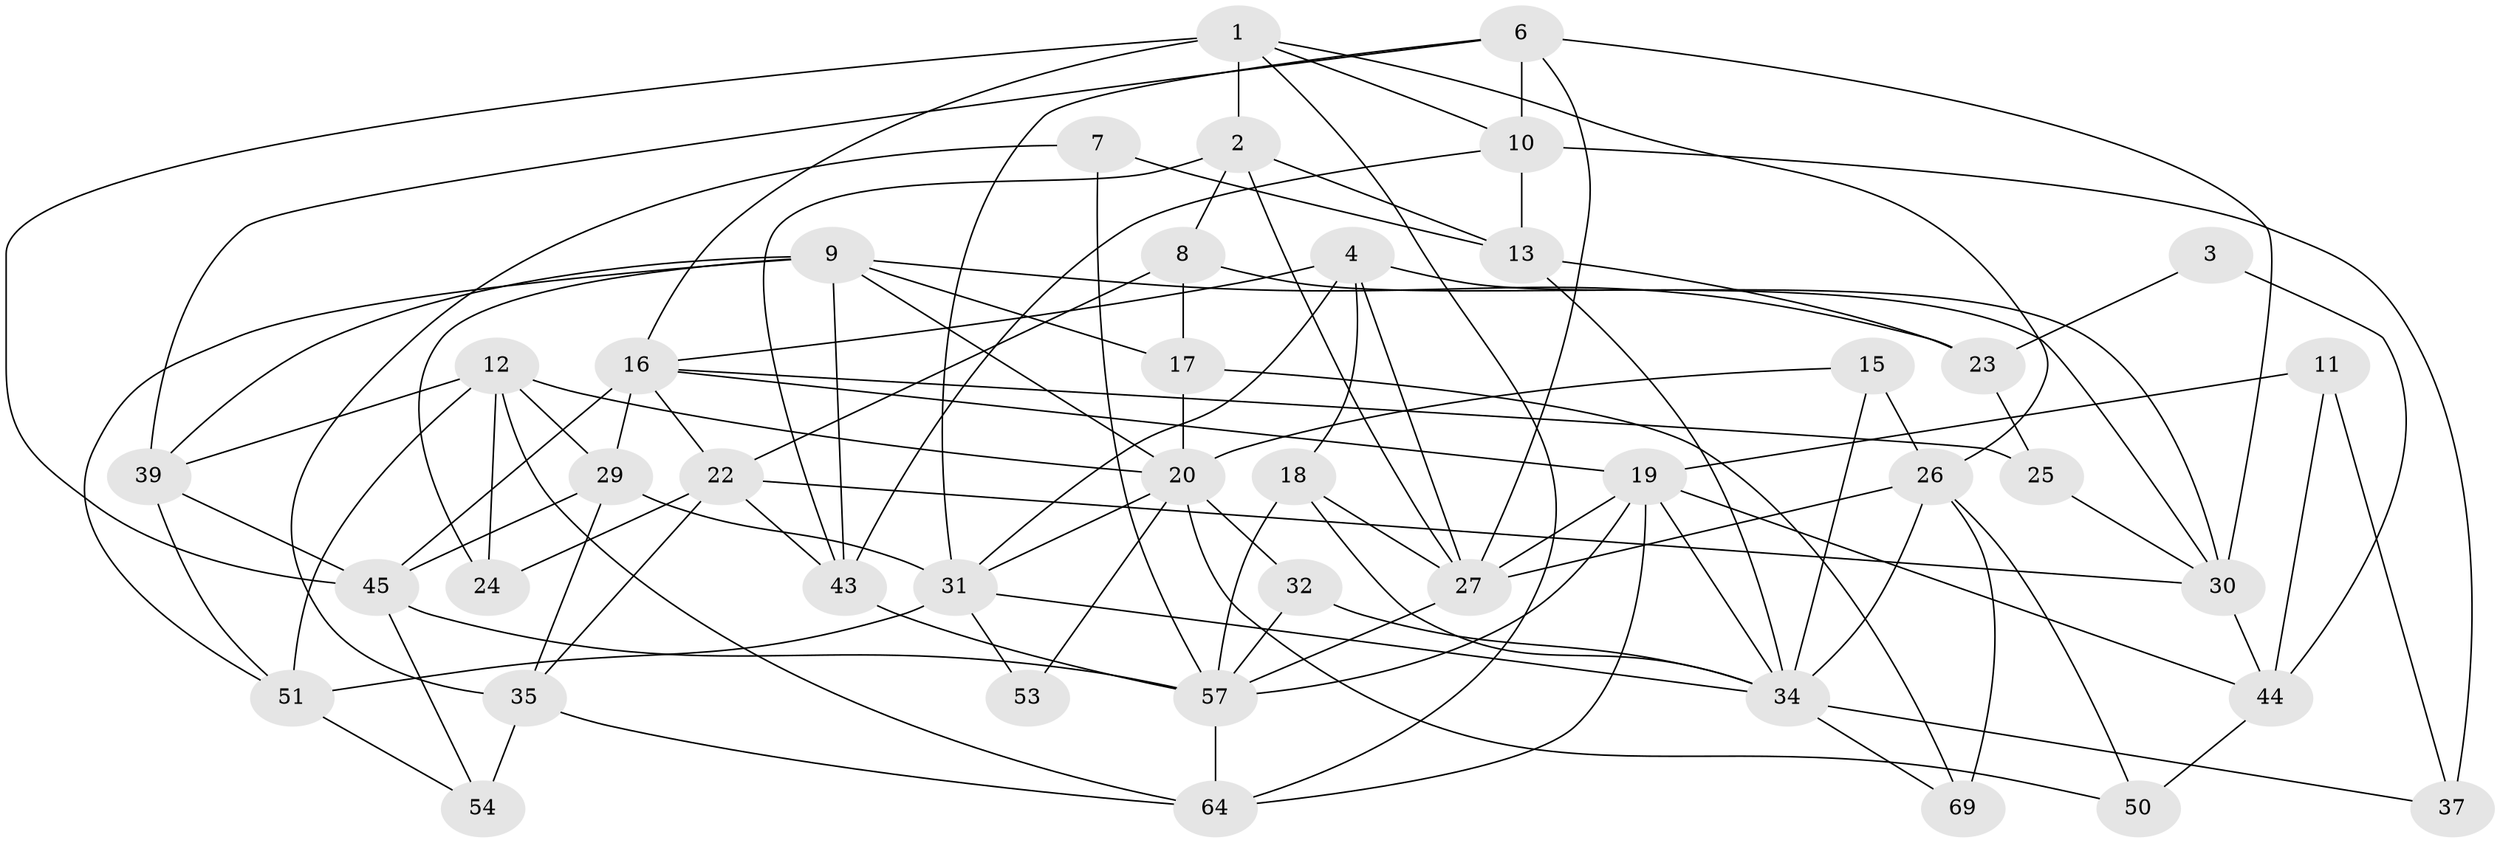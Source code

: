 // original degree distribution, {4: 0.25, 3: 0.3333333333333333, 2: 0.09722222222222222, 5: 0.19444444444444445, 6: 0.041666666666666664, 7: 0.08333333333333333}
// Generated by graph-tools (version 1.1) at 2025/41/03/06/25 10:41:55]
// undirected, 42 vertices, 103 edges
graph export_dot {
graph [start="1"]
  node [color=gray90,style=filled];
  1 [super="+41"];
  2 [super="+55"];
  3;
  4 [super="+5"];
  6 [super="+14"];
  7;
  8 [super="+63"];
  9 [super="+56"];
  10 [super="+21"];
  11;
  12 [super="+46"];
  13 [super="+65"];
  15;
  16 [super="+42"];
  17 [super="+33"];
  18 [super="+70"];
  19 [super="+60"];
  20 [super="+66"];
  22 [super="+28"];
  23 [super="+36"];
  24;
  25;
  26 [super="+62"];
  27 [super="+49"];
  29 [super="+48"];
  30 [super="+40"];
  31 [super="+47"];
  32;
  34 [super="+68"];
  35 [super="+38"];
  37;
  39 [super="+59"];
  43 [super="+72"];
  44 [super="+67"];
  45 [super="+52"];
  50;
  51 [super="+71"];
  53;
  54 [super="+58"];
  57 [super="+61"];
  64;
  69;
  1 -- 64;
  1 -- 16;
  1 -- 45 [weight=2];
  1 -- 2;
  1 -- 26;
  1 -- 10;
  2 -- 13;
  2 -- 27;
  2 -- 8;
  2 -- 43;
  3 -- 44 [weight=2];
  3 -- 23;
  4 -- 16;
  4 -- 27;
  4 -- 18;
  4 -- 30;
  4 -- 31;
  6 -- 10 [weight=2];
  6 -- 27;
  6 -- 30;
  6 -- 31;
  6 -- 39;
  7 -- 57 [weight=2];
  7 -- 35;
  7 -- 13;
  8 -- 22;
  8 -- 17;
  8 -- 30;
  9 -- 43;
  9 -- 17;
  9 -- 51;
  9 -- 24;
  9 -- 20;
  9 -- 39;
  9 -- 23;
  10 -- 13;
  10 -- 43;
  10 -- 37;
  11 -- 19;
  11 -- 37;
  11 -- 44;
  12 -- 20;
  12 -- 24;
  12 -- 64;
  12 -- 51;
  12 -- 39;
  12 -- 29;
  13 -- 23;
  13 -- 34;
  15 -- 34;
  15 -- 26;
  15 -- 20;
  16 -- 19;
  16 -- 22;
  16 -- 25;
  16 -- 29 [weight=2];
  16 -- 45;
  17 -- 20;
  17 -- 69;
  18 -- 27;
  18 -- 57;
  18 -- 34;
  19 -- 64;
  19 -- 44;
  19 -- 27;
  19 -- 34;
  19 -- 57 [weight=2];
  20 -- 53;
  20 -- 32;
  20 -- 50;
  20 -- 31;
  22 -- 30;
  22 -- 24;
  22 -- 43;
  22 -- 35;
  23 -- 25;
  25 -- 30;
  26 -- 50;
  26 -- 34;
  26 -- 69;
  26 -- 27;
  27 -- 57 [weight=2];
  29 -- 45;
  29 -- 35;
  29 -- 31;
  30 -- 44;
  31 -- 51;
  31 -- 34;
  31 -- 53;
  32 -- 57;
  32 -- 34;
  34 -- 37;
  34 -- 69;
  35 -- 64;
  35 -- 54 [weight=2];
  39 -- 45;
  39 -- 51;
  43 -- 57;
  44 -- 50;
  45 -- 57 [weight=2];
  45 -- 54;
  51 -- 54;
  57 -- 64;
}
